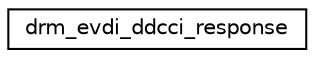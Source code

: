 digraph "圖形化之類別階層"
{
 // LATEX_PDF_SIZE
  edge [fontname="Helvetica",fontsize="10",labelfontname="Helvetica",labelfontsize="10"];
  node [fontname="Helvetica",fontsize="10",shape=record];
  rankdir="LR";
  Node0 [label="drm_evdi_ddcci_response",height=0.2,width=0.4,color="black", fillcolor="white", style="filled",URL="$structdrm__evdi__ddcci__response.html",tooltip=" "];
}
